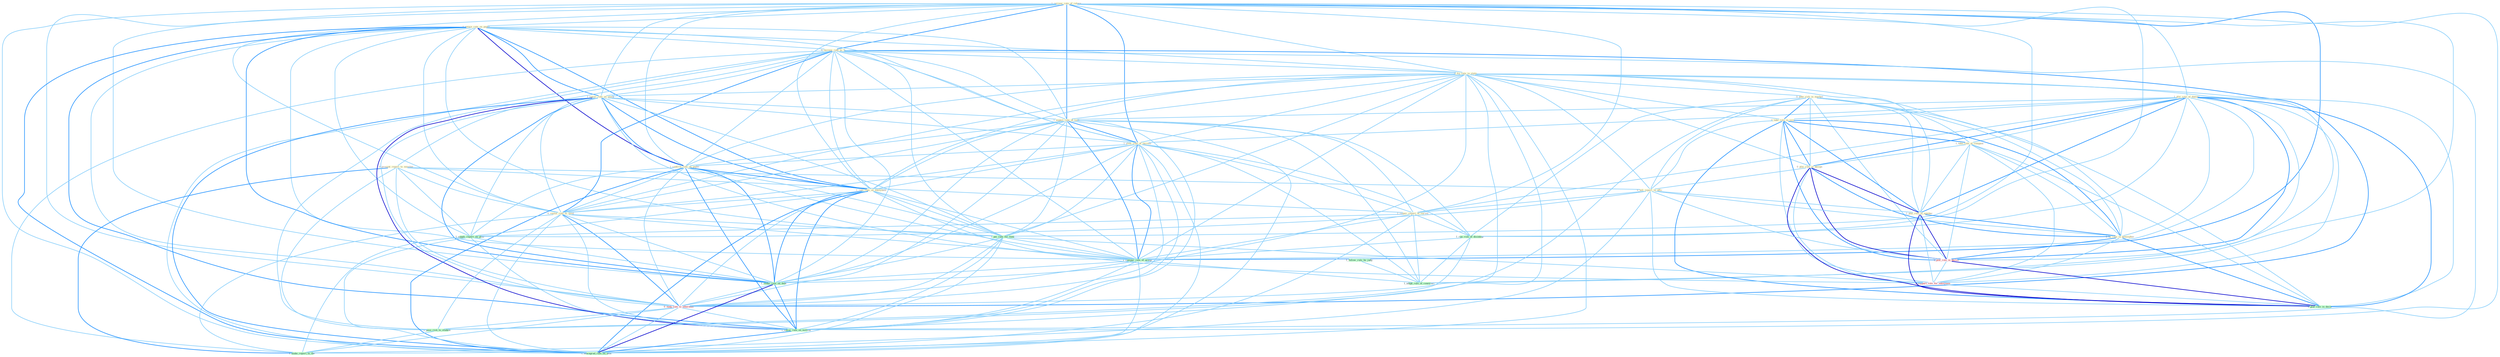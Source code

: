 Graph G{ 
    node
    [shape=polygon,style=filled,width=.5,height=.06,color="#BDFCC9",fixedsize=true,fontsize=4,
    fontcolor="#2f4f4f"];
    {node
    [color="#ffffe0", fontcolor="#8b7d6b"] "1_increas_rate_of_return " "1_retain_rate_on_paper " "0_increas_rate_to_% " "0_fix_rate_in_state " "1_plai_role_of_dummi " "0_present_report_to_member " "0_take_risk_in_market " "0_take_role_in_issu " "1_lower_rate_on_stock " "1_expect_rate_of_loan " "1_slow_rate_of_increas " "1_confirm_rate_on_paper " "1_rais_rate_on_entitynam " "0_restor_rate_to_level " "1_take_role_at_compani " "0_plai_role_in_design " "0_tell_report_in_offic " "1_plai_role_in_number " "0_ha_role_in_hemispher " "1_requir_report_of_varieti "}
{node [color="#fff0f5", fontcolor="#b22222"] "1_plai_role_in_declin " "0_nudg_rate_to_othernum " "1_support_role_for_entitynam "}
edge [color="#B0E2FF"];

	"1_increas_rate_of_return " -- "1_retain_rate_on_paper " [w="1", color="#87cefa" ];
	"1_increas_rate_of_return " -- "0_increas_rate_to_% " [w="2", color="#1e90ff" , len=0.8];
	"1_increas_rate_of_return " -- "0_fix_rate_in_state " [w="1", color="#87cefa" ];
	"1_increas_rate_of_return " -- "1_plai_role_of_dummi " [w="1", color="#87cefa" ];
	"1_increas_rate_of_return " -- "1_lower_rate_on_stock " [w="1", color="#87cefa" ];
	"1_increas_rate_of_return " -- "1_expect_rate_of_loan " [w="2", color="#1e90ff" , len=0.8];
	"1_increas_rate_of_return " -- "1_slow_rate_of_increas " [w="2", color="#1e90ff" , len=0.8];
	"1_increas_rate_of_return " -- "1_confirm_rate_on_paper " [w="1", color="#87cefa" ];
	"1_increas_rate_of_return " -- "1_rais_rate_on_entitynam " [w="1", color="#87cefa" ];
	"1_increas_rate_of_return " -- "0_restor_rate_to_level " [w="1", color="#87cefa" ];
	"1_increas_rate_of_return " -- "1_requir_report_of_varieti " [w="1", color="#87cefa" ];
	"1_increas_rate_of_return " -- "1_run_risk_of_disintegr " [w="1", color="#87cefa" ];
	"1_increas_rate_of_return " -- "1_pai_rate_for_fund " [w="1", color="#87cefa" ];
	"1_increas_rate_of_return " -- "1_compar_rate_of_group " [w="2", color="#1e90ff" , len=0.8];
	"1_increas_rate_of_return " -- "1_reduc_rate_on_debt " [w="1", color="#87cefa" ];
	"1_increas_rate_of_return " -- "0_nudg_rate_to_othernum " [w="1", color="#87cefa" ];
	"1_increas_rate_of_return " -- "1_adopt_rule_of_construct " [w="1", color="#87cefa" ];
	"1_increas_rate_of_return " -- "1_lower_rate_on_million " [w="1", color="#87cefa" ];
	"1_increas_rate_of_return " -- "1_downgrad_rate_on_debt " [w="1", color="#87cefa" ];
	"1_retain_rate_on_paper " -- "0_increas_rate_to_% " [w="1", color="#87cefa" ];
	"1_retain_rate_on_paper " -- "0_fix_rate_in_state " [w="1", color="#87cefa" ];
	"1_retain_rate_on_paper " -- "1_lower_rate_on_stock " [w="2", color="#1e90ff" , len=0.8];
	"1_retain_rate_on_paper " -- "1_expect_rate_of_loan " [w="1", color="#87cefa" ];
	"1_retain_rate_on_paper " -- "1_slow_rate_of_increas " [w="1", color="#87cefa" ];
	"1_retain_rate_on_paper " -- "1_confirm_rate_on_paper " [w="3", color="#0000cd" , len=0.6];
	"1_retain_rate_on_paper " -- "1_rais_rate_on_entitynam " [w="2", color="#1e90ff" , len=0.8];
	"1_retain_rate_on_paper " -- "0_restor_rate_to_level " [w="1", color="#87cefa" ];
	"1_retain_rate_on_paper " -- "1_suppli_report_on_plan " [w="1", color="#87cefa" ];
	"1_retain_rate_on_paper " -- "1_pai_rate_for_fund " [w="1", color="#87cefa" ];
	"1_retain_rate_on_paper " -- "1_compar_rate_of_group " [w="1", color="#87cefa" ];
	"1_retain_rate_on_paper " -- "1_reduc_rate_on_debt " [w="2", color="#1e90ff" , len=0.8];
	"1_retain_rate_on_paper " -- "0_nudg_rate_to_othernum " [w="1", color="#87cefa" ];
	"1_retain_rate_on_paper " -- "1_lower_rate_on_million " [w="2", color="#1e90ff" , len=0.8];
	"1_retain_rate_on_paper " -- "1_downgrad_rate_on_debt " [w="2", color="#1e90ff" , len=0.8];
	"0_increas_rate_to_% " -- "0_fix_rate_in_state " [w="1", color="#87cefa" ];
	"0_increas_rate_to_% " -- "0_present_report_to_member " [w="1", color="#87cefa" ];
	"0_increas_rate_to_% " -- "1_lower_rate_on_stock " [w="1", color="#87cefa" ];
	"0_increas_rate_to_% " -- "1_expect_rate_of_loan " [w="1", color="#87cefa" ];
	"0_increas_rate_to_% " -- "1_slow_rate_of_increas " [w="1", color="#87cefa" ];
	"0_increas_rate_to_% " -- "1_confirm_rate_on_paper " [w="1", color="#87cefa" ];
	"0_increas_rate_to_% " -- "1_rais_rate_on_entitynam " [w="1", color="#87cefa" ];
	"0_increas_rate_to_% " -- "0_restor_rate_to_level " [w="2", color="#1e90ff" , len=0.8];
	"0_increas_rate_to_% " -- "1_pai_rate_for_fund " [w="1", color="#87cefa" ];
	"0_increas_rate_to_% " -- "1_compar_rate_of_group " [w="1", color="#87cefa" ];
	"0_increas_rate_to_% " -- "1_reduc_rate_on_debt " [w="1", color="#87cefa" ];
	"0_increas_rate_to_% " -- "0_nudg_rate_to_othernum " [w="2", color="#1e90ff" , len=0.8];
	"0_increas_rate_to_% " -- "1_pose_risk_to_student " [w="1", color="#87cefa" ];
	"0_increas_rate_to_% " -- "1_lower_rate_on_million " [w="1", color="#87cefa" ];
	"0_increas_rate_to_% " -- "1_downgrad_rate_on_debt " [w="1", color="#87cefa" ];
	"0_increas_rate_to_% " -- "1_make_report_to_the " [w="1", color="#87cefa" ];
	"0_fix_rate_in_state " -- "0_take_risk_in_market " [w="1", color="#87cefa" ];
	"0_fix_rate_in_state " -- "0_take_role_in_issu " [w="1", color="#87cefa" ];
	"0_fix_rate_in_state " -- "1_lower_rate_on_stock " [w="1", color="#87cefa" ];
	"0_fix_rate_in_state " -- "1_expect_rate_of_loan " [w="1", color="#87cefa" ];
	"0_fix_rate_in_state " -- "1_slow_rate_of_increas " [w="1", color="#87cefa" ];
	"0_fix_rate_in_state " -- "1_confirm_rate_on_paper " [w="1", color="#87cefa" ];
	"0_fix_rate_in_state " -- "1_rais_rate_on_entitynam " [w="1", color="#87cefa" ];
	"0_fix_rate_in_state " -- "0_restor_rate_to_level " [w="1", color="#87cefa" ];
	"0_fix_rate_in_state " -- "0_plai_role_in_design " [w="1", color="#87cefa" ];
	"0_fix_rate_in_state " -- "0_tell_report_in_offic " [w="1", color="#87cefa" ];
	"0_fix_rate_in_state " -- "1_plai_role_in_number " [w="1", color="#87cefa" ];
	"0_fix_rate_in_state " -- "0_ha_role_in_hemispher " [w="1", color="#87cefa" ];
	"0_fix_rate_in_state " -- "1_plai_role_in_declin " [w="1", color="#87cefa" ];
	"0_fix_rate_in_state " -- "1_pai_rate_for_fund " [w="1", color="#87cefa" ];
	"0_fix_rate_in_state " -- "1_compar_rate_of_group " [w="1", color="#87cefa" ];
	"0_fix_rate_in_state " -- "1_reduc_rate_on_debt " [w="1", color="#87cefa" ];
	"0_fix_rate_in_state " -- "0_nudg_rate_to_othernum " [w="1", color="#87cefa" ];
	"0_fix_rate_in_state " -- "0_plai_role_in_decis " [w="1", color="#87cefa" ];
	"0_fix_rate_in_state " -- "1_lower_rate_on_million " [w="1", color="#87cefa" ];
	"0_fix_rate_in_state " -- "1_downgrad_rate_on_debt " [w="1", color="#87cefa" ];
	"1_plai_role_of_dummi " -- "0_take_role_in_issu " [w="1", color="#87cefa" ];
	"1_plai_role_of_dummi " -- "1_expect_rate_of_loan " [w="1", color="#87cefa" ];
	"1_plai_role_of_dummi " -- "1_slow_rate_of_increas " [w="1", color="#87cefa" ];
	"1_plai_role_of_dummi " -- "1_take_role_at_compani " [w="1", color="#87cefa" ];
	"1_plai_role_of_dummi " -- "0_plai_role_in_design " [w="2", color="#1e90ff" , len=0.8];
	"1_plai_role_of_dummi " -- "1_plai_role_in_number " [w="2", color="#1e90ff" , len=0.8];
	"1_plai_role_of_dummi " -- "0_ha_role_in_hemispher " [w="1", color="#87cefa" ];
	"1_plai_role_of_dummi " -- "1_requir_report_of_varieti " [w="1", color="#87cefa" ];
	"1_plai_role_of_dummi " -- "1_run_risk_of_disintegr " [w="1", color="#87cefa" ];
	"1_plai_role_of_dummi " -- "1_plai_role_in_declin " [w="2", color="#1e90ff" , len=0.8];
	"1_plai_role_of_dummi " -- "1_compar_rate_of_group " [w="1", color="#87cefa" ];
	"1_plai_role_of_dummi " -- "1_support_role_for_entitynam " [w="1", color="#87cefa" ];
	"1_plai_role_of_dummi " -- "0_plai_role_in_decis " [w="2", color="#1e90ff" , len=0.8];
	"1_plai_role_of_dummi " -- "1_adopt_rule_of_construct " [w="1", color="#87cefa" ];
	"0_present_report_to_member " -- "0_restor_rate_to_level " [w="1", color="#87cefa" ];
	"0_present_report_to_member " -- "0_tell_report_in_offic " [w="1", color="#87cefa" ];
	"0_present_report_to_member " -- "1_requir_report_of_varieti " [w="1", color="#87cefa" ];
	"0_present_report_to_member " -- "1_suppli_report_on_plan " [w="1", color="#87cefa" ];
	"0_present_report_to_member " -- "0_nudg_rate_to_othernum " [w="1", color="#87cefa" ];
	"0_present_report_to_member " -- "1_pose_risk_to_student " [w="1", color="#87cefa" ];
	"0_present_report_to_member " -- "1_make_report_to_the " [w="2", color="#1e90ff" , len=0.8];
	"0_take_risk_in_market " -- "0_take_role_in_issu " [w="2", color="#1e90ff" , len=0.8];
	"0_take_risk_in_market " -- "1_take_role_at_compani " [w="1", color="#87cefa" ];
	"0_take_risk_in_market " -- "0_plai_role_in_design " [w="1", color="#87cefa" ];
	"0_take_risk_in_market " -- "0_tell_report_in_offic " [w="1", color="#87cefa" ];
	"0_take_risk_in_market " -- "1_plai_role_in_number " [w="1", color="#87cefa" ];
	"0_take_risk_in_market " -- "0_ha_role_in_hemispher " [w="1", color="#87cefa" ];
	"0_take_risk_in_market " -- "1_run_risk_of_disintegr " [w="1", color="#87cefa" ];
	"0_take_risk_in_market " -- "1_plai_role_in_declin " [w="1", color="#87cefa" ];
	"0_take_risk_in_market " -- "1_pose_risk_to_student " [w="1", color="#87cefa" ];
	"0_take_risk_in_market " -- "0_plai_role_in_decis " [w="1", color="#87cefa" ];
	"0_take_role_in_issu " -- "1_take_role_at_compani " [w="2", color="#1e90ff" , len=0.8];
	"0_take_role_in_issu " -- "0_plai_role_in_design " [w="2", color="#1e90ff" , len=0.8];
	"0_take_role_in_issu " -- "0_tell_report_in_offic " [w="1", color="#87cefa" ];
	"0_take_role_in_issu " -- "1_plai_role_in_number " [w="2", color="#1e90ff" , len=0.8];
	"0_take_role_in_issu " -- "0_ha_role_in_hemispher " [w="2", color="#1e90ff" , len=0.8];
	"0_take_role_in_issu " -- "1_plai_role_in_declin " [w="2", color="#1e90ff" , len=0.8];
	"0_take_role_in_issu " -- "1_support_role_for_entitynam " [w="1", color="#87cefa" ];
	"0_take_role_in_issu " -- "0_plai_role_in_decis " [w="2", color="#1e90ff" , len=0.8];
	"1_lower_rate_on_stock " -- "1_expect_rate_of_loan " [w="1", color="#87cefa" ];
	"1_lower_rate_on_stock " -- "1_slow_rate_of_increas " [w="1", color="#87cefa" ];
	"1_lower_rate_on_stock " -- "1_confirm_rate_on_paper " [w="2", color="#1e90ff" , len=0.8];
	"1_lower_rate_on_stock " -- "1_rais_rate_on_entitynam " [w="2", color="#1e90ff" , len=0.8];
	"1_lower_rate_on_stock " -- "0_restor_rate_to_level " [w="1", color="#87cefa" ];
	"1_lower_rate_on_stock " -- "1_suppli_report_on_plan " [w="1", color="#87cefa" ];
	"1_lower_rate_on_stock " -- "1_pai_rate_for_fund " [w="1", color="#87cefa" ];
	"1_lower_rate_on_stock " -- "1_compar_rate_of_group " [w="1", color="#87cefa" ];
	"1_lower_rate_on_stock " -- "1_reduc_rate_on_debt " [w="2", color="#1e90ff" , len=0.8];
	"1_lower_rate_on_stock " -- "0_nudg_rate_to_othernum " [w="1", color="#87cefa" ];
	"1_lower_rate_on_stock " -- "1_lower_rate_on_million " [w="3", color="#0000cd" , len=0.6];
	"1_lower_rate_on_stock " -- "1_downgrad_rate_on_debt " [w="2", color="#1e90ff" , len=0.8];
	"1_expect_rate_of_loan " -- "1_slow_rate_of_increas " [w="2", color="#1e90ff" , len=0.8];
	"1_expect_rate_of_loan " -- "1_confirm_rate_on_paper " [w="1", color="#87cefa" ];
	"1_expect_rate_of_loan " -- "1_rais_rate_on_entitynam " [w="1", color="#87cefa" ];
	"1_expect_rate_of_loan " -- "0_restor_rate_to_level " [w="1", color="#87cefa" ];
	"1_expect_rate_of_loan " -- "1_requir_report_of_varieti " [w="1", color="#87cefa" ];
	"1_expect_rate_of_loan " -- "1_run_risk_of_disintegr " [w="1", color="#87cefa" ];
	"1_expect_rate_of_loan " -- "1_pai_rate_for_fund " [w="1", color="#87cefa" ];
	"1_expect_rate_of_loan " -- "1_compar_rate_of_group " [w="2", color="#1e90ff" , len=0.8];
	"1_expect_rate_of_loan " -- "1_reduc_rate_on_debt " [w="1", color="#87cefa" ];
	"1_expect_rate_of_loan " -- "0_nudg_rate_to_othernum " [w="1", color="#87cefa" ];
	"1_expect_rate_of_loan " -- "1_adopt_rule_of_construct " [w="1", color="#87cefa" ];
	"1_expect_rate_of_loan " -- "1_lower_rate_on_million " [w="1", color="#87cefa" ];
	"1_expect_rate_of_loan " -- "1_downgrad_rate_on_debt " [w="1", color="#87cefa" ];
	"1_slow_rate_of_increas " -- "1_confirm_rate_on_paper " [w="1", color="#87cefa" ];
	"1_slow_rate_of_increas " -- "1_rais_rate_on_entitynam " [w="1", color="#87cefa" ];
	"1_slow_rate_of_increas " -- "0_restor_rate_to_level " [w="1", color="#87cefa" ];
	"1_slow_rate_of_increas " -- "1_requir_report_of_varieti " [w="1", color="#87cefa" ];
	"1_slow_rate_of_increas " -- "1_run_risk_of_disintegr " [w="1", color="#87cefa" ];
	"1_slow_rate_of_increas " -- "1_pai_rate_for_fund " [w="1", color="#87cefa" ];
	"1_slow_rate_of_increas " -- "1_compar_rate_of_group " [w="2", color="#1e90ff" , len=0.8];
	"1_slow_rate_of_increas " -- "1_reduc_rate_on_debt " [w="1", color="#87cefa" ];
	"1_slow_rate_of_increas " -- "0_nudg_rate_to_othernum " [w="1", color="#87cefa" ];
	"1_slow_rate_of_increas " -- "1_adopt_rule_of_construct " [w="1", color="#87cefa" ];
	"1_slow_rate_of_increas " -- "1_lower_rate_on_million " [w="1", color="#87cefa" ];
	"1_slow_rate_of_increas " -- "1_downgrad_rate_on_debt " [w="1", color="#87cefa" ];
	"1_confirm_rate_on_paper " -- "1_rais_rate_on_entitynam " [w="2", color="#1e90ff" , len=0.8];
	"1_confirm_rate_on_paper " -- "0_restor_rate_to_level " [w="1", color="#87cefa" ];
	"1_confirm_rate_on_paper " -- "1_suppli_report_on_plan " [w="1", color="#87cefa" ];
	"1_confirm_rate_on_paper " -- "1_pai_rate_for_fund " [w="1", color="#87cefa" ];
	"1_confirm_rate_on_paper " -- "1_compar_rate_of_group " [w="1", color="#87cefa" ];
	"1_confirm_rate_on_paper " -- "1_reduc_rate_on_debt " [w="2", color="#1e90ff" , len=0.8];
	"1_confirm_rate_on_paper " -- "0_nudg_rate_to_othernum " [w="1", color="#87cefa" ];
	"1_confirm_rate_on_paper " -- "1_lower_rate_on_million " [w="2", color="#1e90ff" , len=0.8];
	"1_confirm_rate_on_paper " -- "1_downgrad_rate_on_debt " [w="2", color="#1e90ff" , len=0.8];
	"1_rais_rate_on_entitynam " -- "0_restor_rate_to_level " [w="1", color="#87cefa" ];
	"1_rais_rate_on_entitynam " -- "1_suppli_report_on_plan " [w="1", color="#87cefa" ];
	"1_rais_rate_on_entitynam " -- "1_pai_rate_for_fund " [w="1", color="#87cefa" ];
	"1_rais_rate_on_entitynam " -- "1_compar_rate_of_group " [w="1", color="#87cefa" ];
	"1_rais_rate_on_entitynam " -- "1_reduc_rate_on_debt " [w="2", color="#1e90ff" , len=0.8];
	"1_rais_rate_on_entitynam " -- "0_nudg_rate_to_othernum " [w="1", color="#87cefa" ];
	"1_rais_rate_on_entitynam " -- "1_support_role_for_entitynam " [w="1", color="#87cefa" ];
	"1_rais_rate_on_entitynam " -- "1_lower_rate_on_million " [w="2", color="#1e90ff" , len=0.8];
	"1_rais_rate_on_entitynam " -- "1_downgrad_rate_on_debt " [w="2", color="#1e90ff" , len=0.8];
	"0_restor_rate_to_level " -- "1_pai_rate_for_fund " [w="1", color="#87cefa" ];
	"0_restor_rate_to_level " -- "1_compar_rate_of_group " [w="1", color="#87cefa" ];
	"0_restor_rate_to_level " -- "1_reduc_rate_on_debt " [w="1", color="#87cefa" ];
	"0_restor_rate_to_level " -- "0_nudg_rate_to_othernum " [w="2", color="#1e90ff" , len=0.8];
	"0_restor_rate_to_level " -- "1_pose_risk_to_student " [w="1", color="#87cefa" ];
	"0_restor_rate_to_level " -- "1_lower_rate_on_million " [w="1", color="#87cefa" ];
	"0_restor_rate_to_level " -- "1_downgrad_rate_on_debt " [w="1", color="#87cefa" ];
	"0_restor_rate_to_level " -- "1_make_report_to_the " [w="1", color="#87cefa" ];
	"1_take_role_at_compani " -- "0_plai_role_in_design " [w="1", color="#87cefa" ];
	"1_take_role_at_compani " -- "1_plai_role_in_number " [w="1", color="#87cefa" ];
	"1_take_role_at_compani " -- "0_ha_role_in_hemispher " [w="1", color="#87cefa" ];
	"1_take_role_at_compani " -- "1_plai_role_in_declin " [w="1", color="#87cefa" ];
	"1_take_role_at_compani " -- "1_support_role_for_entitynam " [w="1", color="#87cefa" ];
	"1_take_role_at_compani " -- "0_plai_role_in_decis " [w="1", color="#87cefa" ];
	"0_plai_role_in_design " -- "0_tell_report_in_offic " [w="1", color="#87cefa" ];
	"0_plai_role_in_design " -- "1_plai_role_in_number " [w="3", color="#0000cd" , len=0.6];
	"0_plai_role_in_design " -- "0_ha_role_in_hemispher " [w="2", color="#1e90ff" , len=0.8];
	"0_plai_role_in_design " -- "1_plai_role_in_declin " [w="3", color="#0000cd" , len=0.6];
	"0_plai_role_in_design " -- "1_support_role_for_entitynam " [w="1", color="#87cefa" ];
	"0_plai_role_in_design " -- "0_plai_role_in_decis " [w="3", color="#0000cd" , len=0.6];
	"0_tell_report_in_offic " -- "1_plai_role_in_number " [w="1", color="#87cefa" ];
	"0_tell_report_in_offic " -- "0_ha_role_in_hemispher " [w="1", color="#87cefa" ];
	"0_tell_report_in_offic " -- "1_requir_report_of_varieti " [w="1", color="#87cefa" ];
	"0_tell_report_in_offic " -- "1_plai_role_in_declin " [w="1", color="#87cefa" ];
	"0_tell_report_in_offic " -- "1_suppli_report_on_plan " [w="1", color="#87cefa" ];
	"0_tell_report_in_offic " -- "0_plai_role_in_decis " [w="1", color="#87cefa" ];
	"0_tell_report_in_offic " -- "1_make_report_to_the " [w="1", color="#87cefa" ];
	"1_plai_role_in_number " -- "0_ha_role_in_hemispher " [w="2", color="#1e90ff" , len=0.8];
	"1_plai_role_in_number " -- "1_plai_role_in_declin " [w="3", color="#0000cd" , len=0.6];
	"1_plai_role_in_number " -- "1_support_role_for_entitynam " [w="1", color="#87cefa" ];
	"1_plai_role_in_number " -- "0_plai_role_in_decis " [w="3", color="#0000cd" , len=0.6];
	"0_ha_role_in_hemispher " -- "1_plai_role_in_declin " [w="2", color="#1e90ff" , len=0.8];
	"0_ha_role_in_hemispher " -- "1_support_role_for_entitynam " [w="1", color="#87cefa" ];
	"0_ha_role_in_hemispher " -- "0_plai_role_in_decis " [w="2", color="#1e90ff" , len=0.8];
	"1_requir_report_of_varieti " -- "1_run_risk_of_disintegr " [w="1", color="#87cefa" ];
	"1_requir_report_of_varieti " -- "1_suppli_report_on_plan " [w="1", color="#87cefa" ];
	"1_requir_report_of_varieti " -- "1_compar_rate_of_group " [w="1", color="#87cefa" ];
	"1_requir_report_of_varieti " -- "1_adopt_rule_of_construct " [w="1", color="#87cefa" ];
	"1_requir_report_of_varieti " -- "1_make_report_to_the " [w="1", color="#87cefa" ];
	"1_run_risk_of_disintegr " -- "1_compar_rate_of_group " [w="1", color="#87cefa" ];
	"1_run_risk_of_disintegr " -- "1_pose_risk_to_student " [w="1", color="#87cefa" ];
	"1_run_risk_of_disintegr " -- "1_adopt_rule_of_construct " [w="1", color="#87cefa" ];
	"1_plai_role_in_declin " -- "1_support_role_for_entitynam " [w="1", color="#87cefa" ];
	"1_plai_role_in_declin " -- "0_plai_role_in_decis " [w="3", color="#0000cd" , len=0.6];
	"1_suppli_report_on_plan " -- "1_reduc_rate_on_debt " [w="1", color="#87cefa" ];
	"1_suppli_report_on_plan " -- "1_lower_rate_on_million " [w="1", color="#87cefa" ];
	"1_suppli_report_on_plan " -- "1_downgrad_rate_on_debt " [w="1", color="#87cefa" ];
	"1_suppli_report_on_plan " -- "1_make_report_to_the " [w="1", color="#87cefa" ];
	"1_pai_rate_for_fund " -- "1_compar_rate_of_group " [w="1", color="#87cefa" ];
	"1_pai_rate_for_fund " -- "1_reduc_rate_on_debt " [w="1", color="#87cefa" ];
	"1_pai_rate_for_fund " -- "0_nudg_rate_to_othernum " [w="1", color="#87cefa" ];
	"1_pai_rate_for_fund " -- "1_support_role_for_entitynam " [w="1", color="#87cefa" ];
	"1_pai_rate_for_fund " -- "1_lower_rate_on_million " [w="1", color="#87cefa" ];
	"1_pai_rate_for_fund " -- "1_downgrad_rate_on_debt " [w="1", color="#87cefa" ];
	"1_follow_rule_by_judg " -- "1_adopt_rule_of_construct " [w="1", color="#87cefa" ];
	"1_compar_rate_of_group " -- "1_reduc_rate_on_debt " [w="1", color="#87cefa" ];
	"1_compar_rate_of_group " -- "0_nudg_rate_to_othernum " [w="1", color="#87cefa" ];
	"1_compar_rate_of_group " -- "1_adopt_rule_of_construct " [w="1", color="#87cefa" ];
	"1_compar_rate_of_group " -- "1_lower_rate_on_million " [w="1", color="#87cefa" ];
	"1_compar_rate_of_group " -- "1_downgrad_rate_on_debt " [w="1", color="#87cefa" ];
	"1_reduc_rate_on_debt " -- "0_nudg_rate_to_othernum " [w="1", color="#87cefa" ];
	"1_reduc_rate_on_debt " -- "1_lower_rate_on_million " [w="2", color="#1e90ff" , len=0.8];
	"1_reduc_rate_on_debt " -- "1_downgrad_rate_on_debt " [w="3", color="#0000cd" , len=0.6];
	"0_nudg_rate_to_othernum " -- "1_pose_risk_to_student " [w="1", color="#87cefa" ];
	"0_nudg_rate_to_othernum " -- "1_lower_rate_on_million " [w="1", color="#87cefa" ];
	"0_nudg_rate_to_othernum " -- "1_downgrad_rate_on_debt " [w="1", color="#87cefa" ];
	"0_nudg_rate_to_othernum " -- "1_make_report_to_the " [w="1", color="#87cefa" ];
	"1_support_role_for_entitynam " -- "0_plai_role_in_decis " [w="1", color="#87cefa" ];
	"1_pose_risk_to_student " -- "1_make_report_to_the " [w="1", color="#87cefa" ];
	"1_lower_rate_on_million " -- "1_downgrad_rate_on_debt " [w="2", color="#1e90ff" , len=0.8];
}